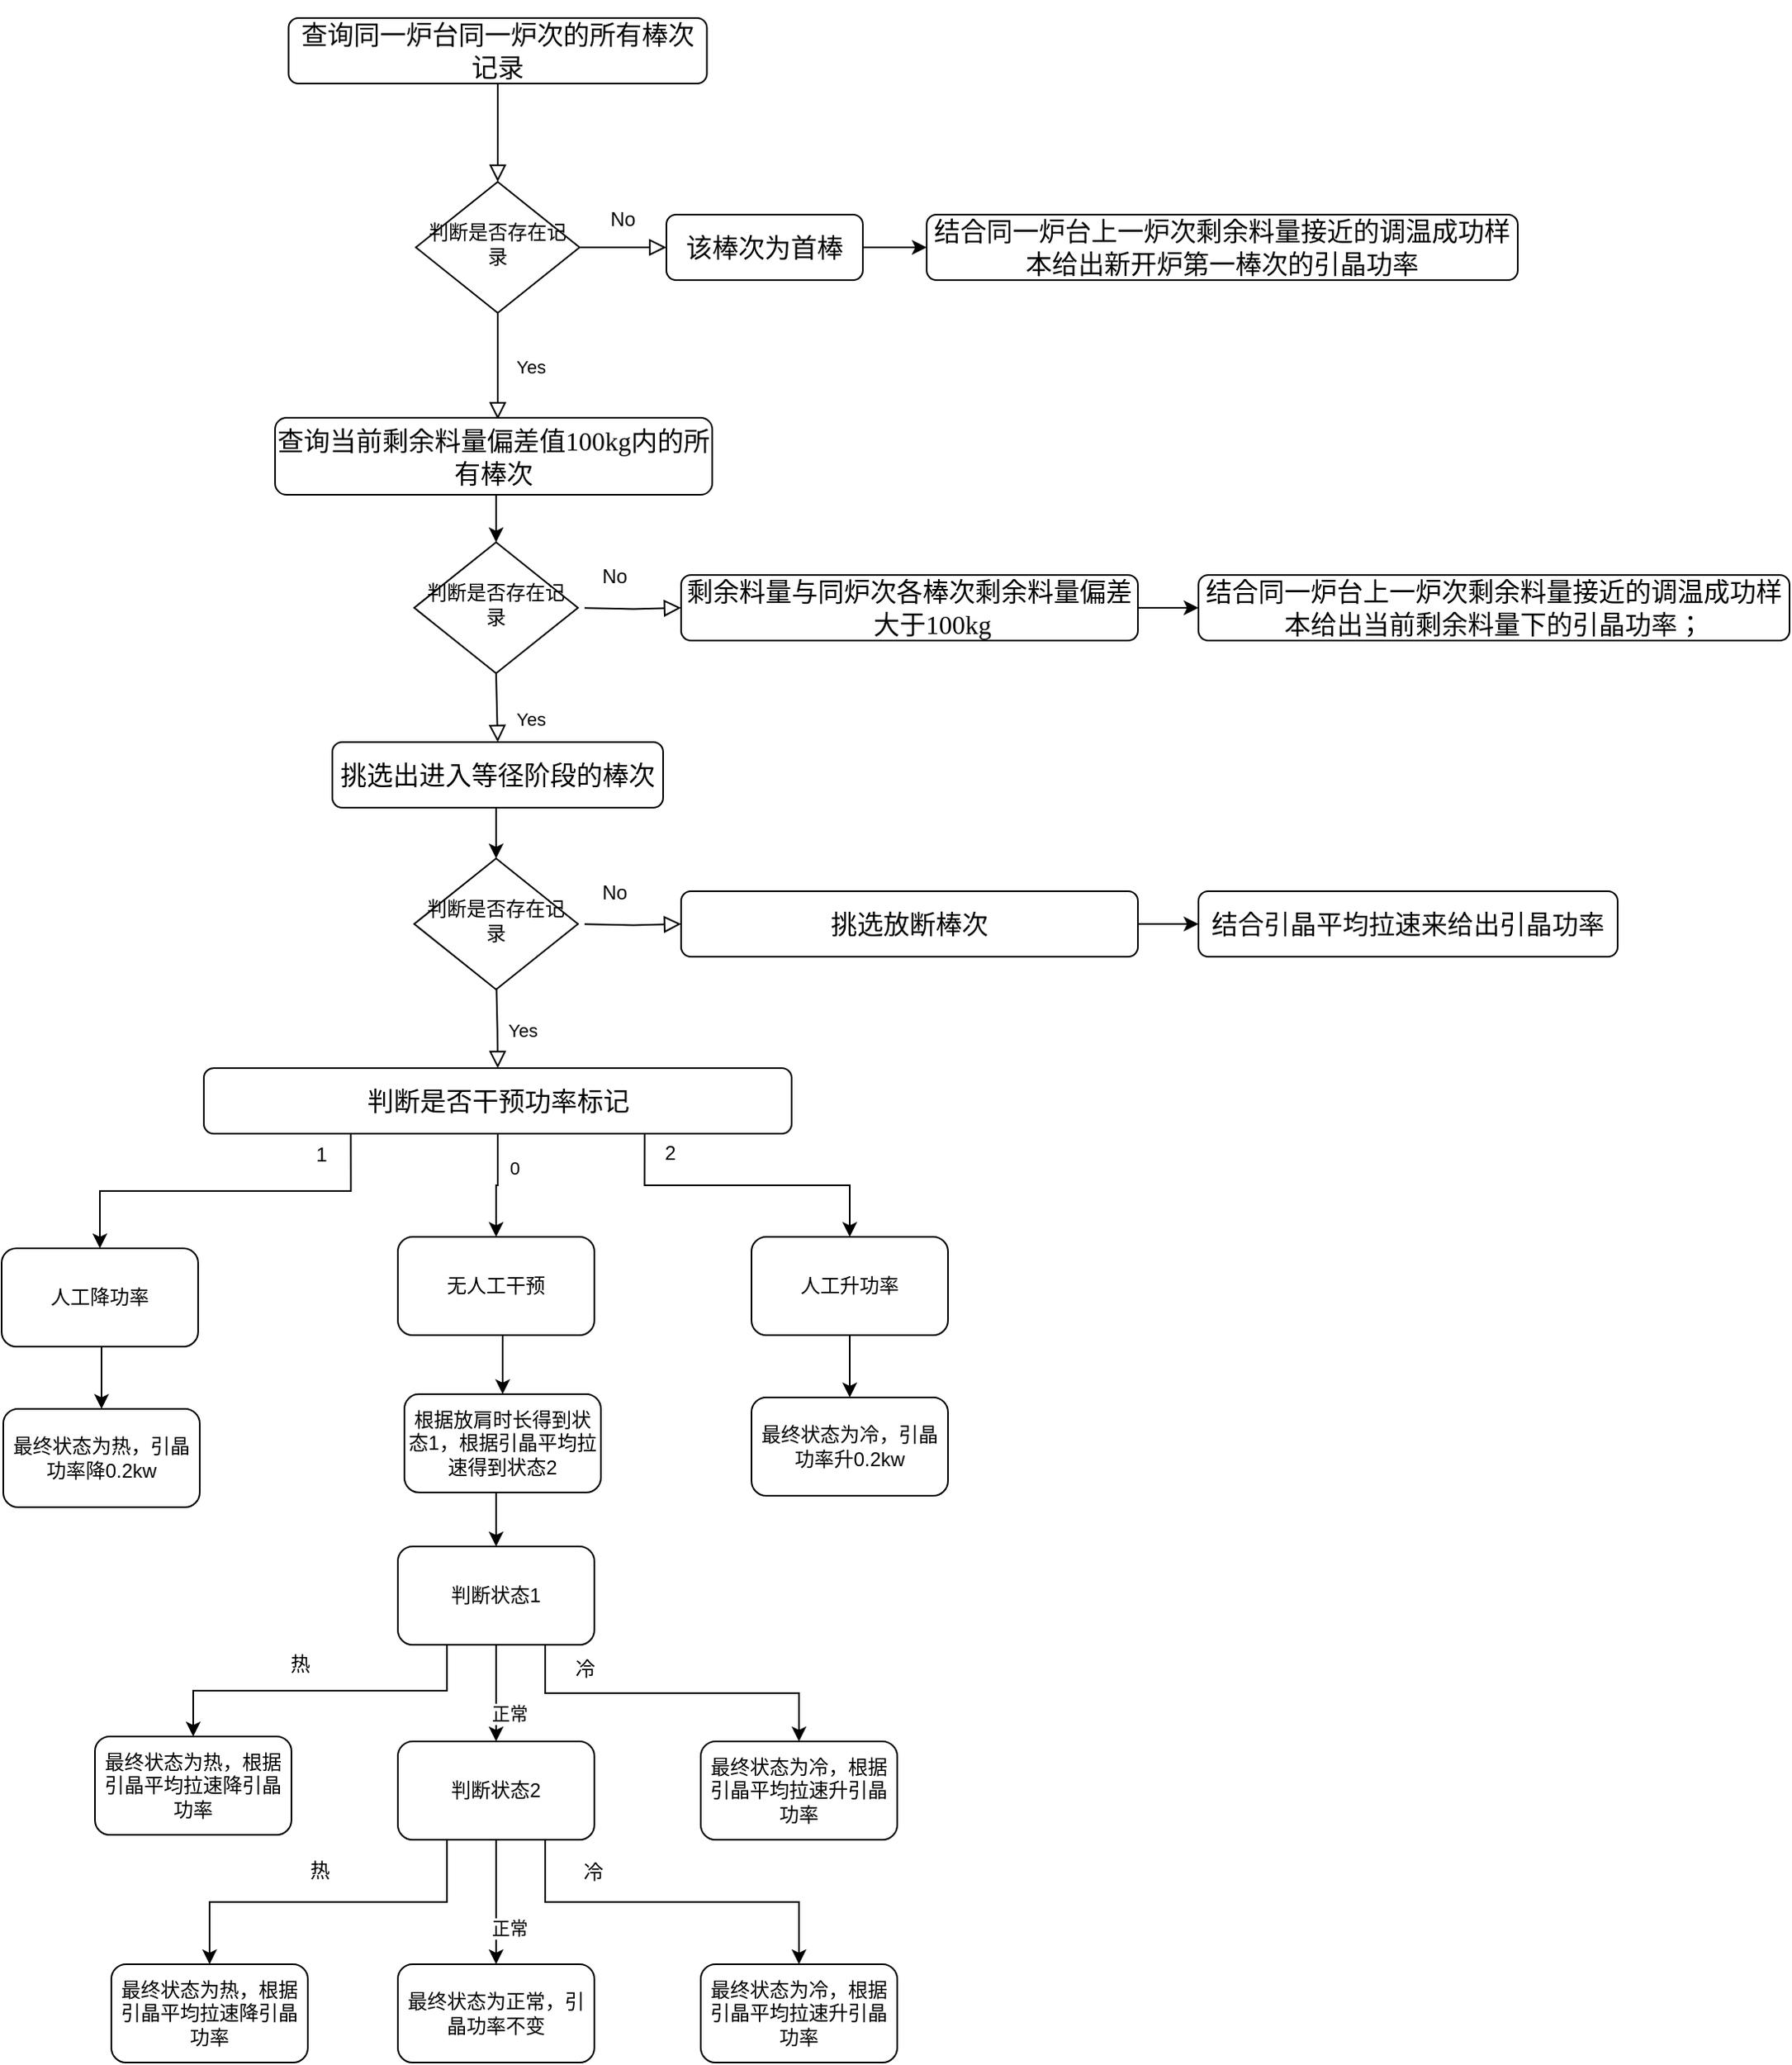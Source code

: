 <mxfile version="24.2.5" type="github">
  <diagram id="C5RBs43oDa-KdzZeNtuy" name="Page-1">
    <mxGraphModel dx="1334" dy="494" grid="0" gridSize="10" guides="1" tooltips="1" connect="1" arrows="1" fold="1" page="0" pageScale="1" pageWidth="827" pageHeight="1169" background="none" math="0" shadow="0">
      <root>
        <mxCell id="WIyWlLk6GJQsqaUBKTNV-0" />
        <mxCell id="WIyWlLk6GJQsqaUBKTNV-1" parent="WIyWlLk6GJQsqaUBKTNV-0" />
        <mxCell id="WIyWlLk6GJQsqaUBKTNV-2" value="" style="rounded=0;html=1;jettySize=auto;orthogonalLoop=1;fontSize=11;endArrow=block;endFill=0;endSize=8;strokeWidth=1;shadow=0;labelBackgroundColor=none;edgeStyle=orthogonalEdgeStyle;" parent="WIyWlLk6GJQsqaUBKTNV-1" source="WIyWlLk6GJQsqaUBKTNV-3" target="WIyWlLk6GJQsqaUBKTNV-6" edge="1">
          <mxGeometry relative="1" as="geometry" />
        </mxCell>
        <mxCell id="WIyWlLk6GJQsqaUBKTNV-3" value="&lt;p class=&quot;MsoNormal&quot;&gt;&lt;span style=&quot;font-family: 宋体; font-size: 12pt;&quot;&gt;查询同一炉台同一炉次的所有棒次记录&lt;/span&gt;&lt;/p&gt;" style="rounded=1;whiteSpace=wrap;html=1;fontSize=12;glass=0;strokeWidth=1;shadow=0;" parent="WIyWlLk6GJQsqaUBKTNV-1" vertex="1">
          <mxGeometry x="92.25" y="70" width="255.5" height="40" as="geometry" />
        </mxCell>
        <mxCell id="WIyWlLk6GJQsqaUBKTNV-4" value="Yes" style="rounded=0;html=1;jettySize=auto;orthogonalLoop=1;fontSize=11;endArrow=block;endFill=0;endSize=8;strokeWidth=1;shadow=0;labelBackgroundColor=none;edgeStyle=orthogonalEdgeStyle;" parent="WIyWlLk6GJQsqaUBKTNV-1" source="WIyWlLk6GJQsqaUBKTNV-6" edge="1">
          <mxGeometry y="20" relative="1" as="geometry">
            <mxPoint as="offset" />
            <mxPoint x="220" y="315" as="targetPoint" />
          </mxGeometry>
        </mxCell>
        <mxCell id="WIyWlLk6GJQsqaUBKTNV-6" value="判断是否存在记录" style="rhombus;whiteSpace=wrap;html=1;shadow=0;fontFamily=Helvetica;fontSize=12;align=center;strokeWidth=1;spacing=6;spacingTop=-4;" parent="WIyWlLk6GJQsqaUBKTNV-1" vertex="1">
          <mxGeometry x="170" y="170" width="100" height="80" as="geometry" />
        </mxCell>
        <mxCell id="WIyWlLk6GJQsqaUBKTNV-8" value="Yes" style="rounded=0;html=1;jettySize=auto;orthogonalLoop=1;fontSize=11;endArrow=block;endFill=0;endSize=8;strokeWidth=1;shadow=0;labelBackgroundColor=none;edgeStyle=orthogonalEdgeStyle;" parent="WIyWlLk6GJQsqaUBKTNV-1" target="WIyWlLk6GJQsqaUBKTNV-11" edge="1">
          <mxGeometry x="0.333" y="20" relative="1" as="geometry">
            <mxPoint as="offset" />
            <mxPoint x="219" y="470" as="sourcePoint" />
          </mxGeometry>
        </mxCell>
        <mxCell id="afuocbFBIYYZ1BMzaNP9-22" style="edgeStyle=orthogonalEdgeStyle;rounded=0;orthogonalLoop=1;jettySize=auto;html=1;exitX=0.5;exitY=1;exitDx=0;exitDy=0;entryX=0.5;entryY=0;entryDx=0;entryDy=0;" edge="1" parent="WIyWlLk6GJQsqaUBKTNV-1" source="WIyWlLk6GJQsqaUBKTNV-11" target="afuocbFBIYYZ1BMzaNP9-16">
          <mxGeometry relative="1" as="geometry" />
        </mxCell>
        <mxCell id="WIyWlLk6GJQsqaUBKTNV-11" value="&lt;p class=&quot;MsoNormal&quot;&gt;&lt;span style=&quot;font-family: 宋体; font-size: 12pt;&quot;&gt;挑选出进入等径阶段的棒次&lt;/span&gt;&lt;/p&gt;" style="rounded=1;whiteSpace=wrap;html=1;fontSize=12;glass=0;strokeWidth=1;shadow=0;" parent="WIyWlLk6GJQsqaUBKTNV-1" vertex="1">
          <mxGeometry x="119" y="512" width="202" height="40" as="geometry" />
        </mxCell>
        <mxCell id="afuocbFBIYYZ1BMzaNP9-2" style="edgeStyle=orthogonalEdgeStyle;rounded=0;orthogonalLoop=1;jettySize=auto;html=1;exitX=1;exitY=0.5;exitDx=0;exitDy=0;entryX=0;entryY=0.5;entryDx=0;entryDy=0;" edge="1" parent="WIyWlLk6GJQsqaUBKTNV-1" source="afuocbFBIYYZ1BMzaNP9-0" target="afuocbFBIYYZ1BMzaNP9-1">
          <mxGeometry relative="1" as="geometry" />
        </mxCell>
        <mxCell id="afuocbFBIYYZ1BMzaNP9-1" value="&lt;p style=&quot;&quot; class=&quot;MsoNormal&quot;&gt;&lt;span style=&quot;font-family: 宋体; font-size: 12pt;&quot;&gt;结合同一炉台上一炉次剩余料量接近的调温成功样本给出新开炉第一棒次的引晶功率&lt;/span&gt;&lt;span style=&quot;font-family: 宋体; font-size: 12pt;&quot;&gt;&lt;/span&gt;&lt;/p&gt;" style="rounded=1;whiteSpace=wrap;html=1;fontSize=12;glass=0;strokeWidth=1;shadow=0;" vertex="1" parent="WIyWlLk6GJQsqaUBKTNV-1">
          <mxGeometry x="482" y="190" width="361" height="40" as="geometry" />
        </mxCell>
        <mxCell id="afuocbFBIYYZ1BMzaNP9-3" value="" style="edgeStyle=orthogonalEdgeStyle;rounded=0;html=1;jettySize=auto;orthogonalLoop=1;fontSize=11;endArrow=block;endFill=0;endSize=8;strokeWidth=1;shadow=0;labelBackgroundColor=none;" edge="1" parent="WIyWlLk6GJQsqaUBKTNV-1" source="WIyWlLk6GJQsqaUBKTNV-6" target="afuocbFBIYYZ1BMzaNP9-0">
          <mxGeometry y="10" relative="1" as="geometry">
            <mxPoint as="offset" />
            <mxPoint x="270" y="210" as="sourcePoint" />
            <mxPoint x="387" y="210" as="targetPoint" />
          </mxGeometry>
        </mxCell>
        <mxCell id="afuocbFBIYYZ1BMzaNP9-0" value="&lt;span style=&quot;font-family: 宋体; font-size: 16px;&quot;&gt;该棒次为首棒&lt;/span&gt;" style="rounded=1;whiteSpace=wrap;html=1;fontSize=12;glass=0;strokeWidth=1;shadow=0;" vertex="1" parent="WIyWlLk6GJQsqaUBKTNV-1">
          <mxGeometry x="323" y="190" width="120" height="40" as="geometry" />
        </mxCell>
        <mxCell id="afuocbFBIYYZ1BMzaNP9-4" value="No" style="text;html=1;align=center;verticalAlign=middle;resizable=0;points=[];autosize=1;strokeColor=none;fillColor=none;" vertex="1" parent="WIyWlLk6GJQsqaUBKTNV-1">
          <mxGeometry x="279" y="180" width="33" height="26" as="geometry" />
        </mxCell>
        <mxCell id="afuocbFBIYYZ1BMzaNP9-10" style="edgeStyle=orthogonalEdgeStyle;rounded=0;orthogonalLoop=1;jettySize=auto;html=1;exitX=0.5;exitY=1;exitDx=0;exitDy=0;entryX=0.5;entryY=0;entryDx=0;entryDy=0;" edge="1" parent="WIyWlLk6GJQsqaUBKTNV-1" source="afuocbFBIYYZ1BMzaNP9-6" target="afuocbFBIYYZ1BMzaNP9-7">
          <mxGeometry relative="1" as="geometry" />
        </mxCell>
        <mxCell id="afuocbFBIYYZ1BMzaNP9-6" value="&lt;span style=&quot;text-align: left; font-family: 宋体;&quot;&gt;&lt;font style=&quot;font-size: 16px;&quot; face=&quot;宋体&quot;&gt;查询当前剩余料量偏差值100kg内的所有棒次&lt;/font&gt;&lt;/span&gt;" style="rounded=1;whiteSpace=wrap;html=1;fontSize=12;glass=0;strokeWidth=1;shadow=0;" vertex="1" parent="WIyWlLk6GJQsqaUBKTNV-1">
          <mxGeometry x="84" y="314" width="267" height="47" as="geometry" />
        </mxCell>
        <mxCell id="afuocbFBIYYZ1BMzaNP9-7" value="判断是否存在记录" style="rhombus;whiteSpace=wrap;html=1;shadow=0;fontFamily=Helvetica;fontSize=12;align=center;strokeWidth=1;spacing=6;spacingTop=-4;" vertex="1" parent="WIyWlLk6GJQsqaUBKTNV-1">
          <mxGeometry x="169" y="390" width="100" height="80" as="geometry" />
        </mxCell>
        <mxCell id="afuocbFBIYYZ1BMzaNP9-11" value="" style="edgeStyle=orthogonalEdgeStyle;rounded=0;html=1;jettySize=auto;orthogonalLoop=1;fontSize=11;endArrow=block;endFill=0;endSize=8;strokeWidth=1;shadow=0;labelBackgroundColor=none;" edge="1" parent="WIyWlLk6GJQsqaUBKTNV-1" target="afuocbFBIYYZ1BMzaNP9-12">
          <mxGeometry x="-0.462" y="-4" relative="1" as="geometry">
            <mxPoint as="offset" />
            <mxPoint x="273" y="430.17" as="sourcePoint" />
          </mxGeometry>
        </mxCell>
        <mxCell id="afuocbFBIYYZ1BMzaNP9-14" style="edgeStyle=orthogonalEdgeStyle;rounded=0;orthogonalLoop=1;jettySize=auto;html=1;exitX=1;exitY=0.5;exitDx=0;exitDy=0;" edge="1" parent="WIyWlLk6GJQsqaUBKTNV-1" source="afuocbFBIYYZ1BMzaNP9-12" target="afuocbFBIYYZ1BMzaNP9-13">
          <mxGeometry relative="1" as="geometry" />
        </mxCell>
        <mxCell id="afuocbFBIYYZ1BMzaNP9-12" value="&lt;p style=&quot;margin-left: 21pt; text-indent: -21pt;&quot; class=&quot;MsoNormal&quot;&gt;&lt;span style=&quot;font-family: 宋体; font-size: 12pt;&quot;&gt;&lt;font face=&quot;宋体&quot;&gt;剩余料量与同炉次各棒次剩余料量偏差大于100kg&lt;/font&gt;&lt;/span&gt;&lt;span style=&quot;font-family: 宋体; font-size: 12pt;&quot;&gt;&lt;/span&gt;&lt;/p&gt;" style="rounded=1;whiteSpace=wrap;html=1;fontSize=12;glass=0;strokeWidth=1;shadow=0;" vertex="1" parent="WIyWlLk6GJQsqaUBKTNV-1">
          <mxGeometry x="332" y="410" width="279" height="40" as="geometry" />
        </mxCell>
        <mxCell id="afuocbFBIYYZ1BMzaNP9-13" value="&lt;p class=&quot;MsoNormal&quot;&gt;&lt;span style=&quot;font-family: 宋体; font-size: 12pt;&quot;&gt;结合同一炉台上一炉次剩余料量接近的调温成功样本给出当前剩余料量下的引晶功率；&lt;/span&gt;&lt;/p&gt;" style="rounded=1;whiteSpace=wrap;html=1;fontSize=12;glass=0;strokeWidth=1;shadow=0;" vertex="1" parent="WIyWlLk6GJQsqaUBKTNV-1">
          <mxGeometry x="648" y="410" width="361" height="40" as="geometry" />
        </mxCell>
        <mxCell id="afuocbFBIYYZ1BMzaNP9-15" value="No" style="text;html=1;align=center;verticalAlign=middle;resizable=0;points=[];autosize=1;strokeColor=none;fillColor=none;" vertex="1" parent="WIyWlLk6GJQsqaUBKTNV-1">
          <mxGeometry x="274" y="398" width="33" height="26" as="geometry" />
        </mxCell>
        <mxCell id="afuocbFBIYYZ1BMzaNP9-16" value="判断是否存在记录" style="rhombus;whiteSpace=wrap;html=1;shadow=0;fontFamily=Helvetica;fontSize=12;align=center;strokeWidth=1;spacing=6;spacingTop=-4;" vertex="1" parent="WIyWlLk6GJQsqaUBKTNV-1">
          <mxGeometry x="169" y="583" width="100" height="80" as="geometry" />
        </mxCell>
        <mxCell id="afuocbFBIYYZ1BMzaNP9-17" value="" style="edgeStyle=orthogonalEdgeStyle;rounded=0;html=1;jettySize=auto;orthogonalLoop=1;fontSize=11;endArrow=block;endFill=0;endSize=8;strokeWidth=1;shadow=0;labelBackgroundColor=none;" edge="1" parent="WIyWlLk6GJQsqaUBKTNV-1" target="afuocbFBIYYZ1BMzaNP9-19">
          <mxGeometry x="-0.462" y="-4" relative="1" as="geometry">
            <mxPoint as="offset" />
            <mxPoint x="273" y="623.17" as="sourcePoint" />
          </mxGeometry>
        </mxCell>
        <mxCell id="afuocbFBIYYZ1BMzaNP9-18" style="edgeStyle=orthogonalEdgeStyle;rounded=0;orthogonalLoop=1;jettySize=auto;html=1;exitX=1;exitY=0.5;exitDx=0;exitDy=0;" edge="1" parent="WIyWlLk6GJQsqaUBKTNV-1" source="afuocbFBIYYZ1BMzaNP9-19" target="afuocbFBIYYZ1BMzaNP9-20">
          <mxGeometry relative="1" as="geometry" />
        </mxCell>
        <mxCell id="afuocbFBIYYZ1BMzaNP9-19" value="&lt;span style=&quot;font-family: 宋体; font-size: 16px;&quot;&gt;挑选放断棒次&lt;/span&gt;" style="rounded=1;whiteSpace=wrap;html=1;fontSize=12;glass=0;strokeWidth=1;shadow=0;" vertex="1" parent="WIyWlLk6GJQsqaUBKTNV-1">
          <mxGeometry x="332" y="603" width="279" height="40" as="geometry" />
        </mxCell>
        <mxCell id="afuocbFBIYYZ1BMzaNP9-20" value="&lt;p style=&quot;mso-pagination:widow-orphan;text-align:left;&quot; class=&quot;MsoNormal&quot;&gt;&lt;span style=&quot;font-family: 宋体; font-size: 12pt;&quot;&gt;结合引晶平均拉速来给出&lt;/span&gt;&lt;span style=&quot;font-family: 宋体; font-size: 12pt;&quot;&gt;引晶功率&lt;/span&gt;&lt;span style=&quot;font-family: 宋体; font-size: 12pt;&quot;&gt;&lt;/span&gt;&lt;/p&gt;" style="rounded=1;whiteSpace=wrap;html=1;fontSize=12;glass=0;strokeWidth=1;shadow=0;" vertex="1" parent="WIyWlLk6GJQsqaUBKTNV-1">
          <mxGeometry x="648" y="603" width="256" height="40" as="geometry" />
        </mxCell>
        <mxCell id="afuocbFBIYYZ1BMzaNP9-21" value="No" style="text;html=1;align=center;verticalAlign=middle;resizable=0;points=[];autosize=1;strokeColor=none;fillColor=none;" vertex="1" parent="WIyWlLk6GJQsqaUBKTNV-1">
          <mxGeometry x="274" y="591" width="33" height="26" as="geometry" />
        </mxCell>
        <mxCell id="afuocbFBIYYZ1BMzaNP9-38" style="edgeStyle=orthogonalEdgeStyle;rounded=0;orthogonalLoop=1;jettySize=auto;html=1;exitX=0.75;exitY=1;exitDx=0;exitDy=0;entryX=0.5;entryY=0;entryDx=0;entryDy=0;" edge="1" parent="WIyWlLk6GJQsqaUBKTNV-1" source="afuocbFBIYYZ1BMzaNP9-26" target="afuocbFBIYYZ1BMzaNP9-34">
          <mxGeometry relative="1" as="geometry" />
        </mxCell>
        <mxCell id="afuocbFBIYYZ1BMzaNP9-101" style="edgeStyle=orthogonalEdgeStyle;rounded=0;orthogonalLoop=1;jettySize=auto;html=1;exitX=0.5;exitY=1;exitDx=0;exitDy=0;entryX=0.5;entryY=0;entryDx=0;entryDy=0;" edge="1" parent="WIyWlLk6GJQsqaUBKTNV-1" source="afuocbFBIYYZ1BMzaNP9-26" target="afuocbFBIYYZ1BMzaNP9-32">
          <mxGeometry relative="1" as="geometry" />
        </mxCell>
        <mxCell id="afuocbFBIYYZ1BMzaNP9-103" value="0" style="edgeLabel;html=1;align=center;verticalAlign=middle;resizable=0;points=[];" vertex="1" connectable="0" parent="afuocbFBIYYZ1BMzaNP9-101">
          <mxGeometry x="-0.347" y="10" relative="1" as="geometry">
            <mxPoint as="offset" />
          </mxGeometry>
        </mxCell>
        <mxCell id="afuocbFBIYYZ1BMzaNP9-102" style="edgeStyle=orthogonalEdgeStyle;rounded=0;orthogonalLoop=1;jettySize=auto;html=1;exitX=0.25;exitY=1;exitDx=0;exitDy=0;entryX=0.5;entryY=0;entryDx=0;entryDy=0;" edge="1" parent="WIyWlLk6GJQsqaUBKTNV-1" source="afuocbFBIYYZ1BMzaNP9-26" target="afuocbFBIYYZ1BMzaNP9-75">
          <mxGeometry relative="1" as="geometry" />
        </mxCell>
        <mxCell id="afuocbFBIYYZ1BMzaNP9-26" value="&lt;p class=&quot;MsoNormal&quot;&gt;&lt;span style=&quot;font-family: 宋体; font-size: 12pt;&quot;&gt;判断是否干预功率标记&lt;/span&gt;&lt;/p&gt;" style="rounded=1;whiteSpace=wrap;html=1;fontSize=12;glass=0;strokeWidth=1;shadow=0;" vertex="1" parent="WIyWlLk6GJQsqaUBKTNV-1">
          <mxGeometry x="40.5" y="711" width="359" height="40" as="geometry" />
        </mxCell>
        <mxCell id="afuocbFBIYYZ1BMzaNP9-27" value="Yes" style="rounded=0;html=1;jettySize=auto;orthogonalLoop=1;fontSize=11;endArrow=block;endFill=0;endSize=8;strokeWidth=1;shadow=0;labelBackgroundColor=none;edgeStyle=orthogonalEdgeStyle;" edge="1" parent="WIyWlLk6GJQsqaUBKTNV-1">
          <mxGeometry x="0.035" y="15" relative="1" as="geometry">
            <mxPoint x="-1" as="offset" />
            <mxPoint x="219.25" y="663" as="sourcePoint" />
            <mxPoint x="220" y="711" as="targetPoint" />
          </mxGeometry>
        </mxCell>
        <mxCell id="afuocbFBIYYZ1BMzaNP9-50" style="edgeStyle=orthogonalEdgeStyle;rounded=0;orthogonalLoop=1;jettySize=auto;html=1;exitX=0.5;exitY=1;exitDx=0;exitDy=0;entryX=0.5;entryY=0;entryDx=0;entryDy=0;" edge="1" parent="WIyWlLk6GJQsqaUBKTNV-1" source="afuocbFBIYYZ1BMzaNP9-32" target="afuocbFBIYYZ1BMzaNP9-46">
          <mxGeometry relative="1" as="geometry" />
        </mxCell>
        <mxCell id="afuocbFBIYYZ1BMzaNP9-32" value="无人工干预" style="rounded=1;whiteSpace=wrap;html=1;" vertex="1" parent="WIyWlLk6GJQsqaUBKTNV-1">
          <mxGeometry x="159" y="814" width="120" height="60" as="geometry" />
        </mxCell>
        <mxCell id="afuocbFBIYYZ1BMzaNP9-43" style="edgeStyle=orthogonalEdgeStyle;rounded=0;orthogonalLoop=1;jettySize=auto;html=1;exitX=0.5;exitY=1;exitDx=0;exitDy=0;entryX=0.5;entryY=0;entryDx=0;entryDy=0;" edge="1" parent="WIyWlLk6GJQsqaUBKTNV-1" source="afuocbFBIYYZ1BMzaNP9-34" target="afuocbFBIYYZ1BMzaNP9-42">
          <mxGeometry relative="1" as="geometry" />
        </mxCell>
        <mxCell id="afuocbFBIYYZ1BMzaNP9-34" value="人工升功率" style="rounded=1;whiteSpace=wrap;html=1;" vertex="1" parent="WIyWlLk6GJQsqaUBKTNV-1">
          <mxGeometry x="375" y="814" width="120" height="60" as="geometry" />
        </mxCell>
        <mxCell id="afuocbFBIYYZ1BMzaNP9-39" value="1" style="text;html=1;align=center;verticalAlign=middle;resizable=0;points=[];autosize=1;strokeColor=none;fillColor=none;" vertex="1" parent="WIyWlLk6GJQsqaUBKTNV-1">
          <mxGeometry x="99" y="751" width="25" height="26" as="geometry" />
        </mxCell>
        <mxCell id="afuocbFBIYYZ1BMzaNP9-41" value="2" style="text;html=1;align=center;verticalAlign=middle;resizable=0;points=[];autosize=1;strokeColor=none;fillColor=none;" vertex="1" parent="WIyWlLk6GJQsqaUBKTNV-1">
          <mxGeometry x="312" y="750" width="25" height="26" as="geometry" />
        </mxCell>
        <mxCell id="afuocbFBIYYZ1BMzaNP9-42" value="最终状态为冷，引晶功率升0.2kw" style="rounded=1;whiteSpace=wrap;html=1;" vertex="1" parent="WIyWlLk6GJQsqaUBKTNV-1">
          <mxGeometry x="375" y="912" width="120" height="60" as="geometry" />
        </mxCell>
        <mxCell id="afuocbFBIYYZ1BMzaNP9-51" style="edgeStyle=orthogonalEdgeStyle;rounded=0;orthogonalLoop=1;jettySize=auto;html=1;exitX=0.5;exitY=1;exitDx=0;exitDy=0;entryX=0.5;entryY=0;entryDx=0;entryDy=0;" edge="1" parent="WIyWlLk6GJQsqaUBKTNV-1" source="afuocbFBIYYZ1BMzaNP9-46">
          <mxGeometry relative="1" as="geometry">
            <mxPoint x="219" y="1003" as="targetPoint" />
          </mxGeometry>
        </mxCell>
        <mxCell id="afuocbFBIYYZ1BMzaNP9-46" value="根据放肩时长得到状态1，根据引晶平均拉速得到状态2" style="rounded=1;whiteSpace=wrap;html=1;" vertex="1" parent="WIyWlLk6GJQsqaUBKTNV-1">
          <mxGeometry x="163" y="910" width="120" height="60" as="geometry" />
        </mxCell>
        <mxCell id="afuocbFBIYYZ1BMzaNP9-58" style="edgeStyle=orthogonalEdgeStyle;rounded=0;orthogonalLoop=1;jettySize=auto;html=1;exitX=0.5;exitY=1;exitDx=0;exitDy=0;" edge="1" parent="WIyWlLk6GJQsqaUBKTNV-1" source="afuocbFBIYYZ1BMzaNP9-54" target="afuocbFBIYYZ1BMzaNP9-56">
          <mxGeometry relative="1" as="geometry" />
        </mxCell>
        <mxCell id="afuocbFBIYYZ1BMzaNP9-62" value="正常" style="edgeLabel;html=1;align=center;verticalAlign=middle;resizable=0;points=[];" vertex="1" connectable="0" parent="afuocbFBIYYZ1BMzaNP9-58">
          <mxGeometry x="0.417" y="8" relative="1" as="geometry">
            <mxPoint as="offset" />
          </mxGeometry>
        </mxCell>
        <mxCell id="afuocbFBIYYZ1BMzaNP9-59" style="edgeStyle=orthogonalEdgeStyle;rounded=0;orthogonalLoop=1;jettySize=auto;html=1;exitX=0.25;exitY=1;exitDx=0;exitDy=0;entryX=0.5;entryY=0;entryDx=0;entryDy=0;" edge="1" parent="WIyWlLk6GJQsqaUBKTNV-1" source="afuocbFBIYYZ1BMzaNP9-54" target="afuocbFBIYYZ1BMzaNP9-55">
          <mxGeometry relative="1" as="geometry" />
        </mxCell>
        <mxCell id="afuocbFBIYYZ1BMzaNP9-60" style="edgeStyle=orthogonalEdgeStyle;rounded=0;orthogonalLoop=1;jettySize=auto;html=1;exitX=0.75;exitY=1;exitDx=0;exitDy=0;entryX=0.5;entryY=0;entryDx=0;entryDy=0;" edge="1" parent="WIyWlLk6GJQsqaUBKTNV-1" source="afuocbFBIYYZ1BMzaNP9-54" target="afuocbFBIYYZ1BMzaNP9-57">
          <mxGeometry relative="1" as="geometry" />
        </mxCell>
        <mxCell id="afuocbFBIYYZ1BMzaNP9-54" value="判断状态1" style="rounded=1;whiteSpace=wrap;html=1;" vertex="1" parent="WIyWlLk6GJQsqaUBKTNV-1">
          <mxGeometry x="159" y="1003" width="120" height="60" as="geometry" />
        </mxCell>
        <mxCell id="afuocbFBIYYZ1BMzaNP9-55" value="最终状态为热，根据引晶平均拉速降引晶功率" style="rounded=1;whiteSpace=wrap;html=1;" vertex="1" parent="WIyWlLk6GJQsqaUBKTNV-1">
          <mxGeometry x="-26" y="1119" width="120" height="60" as="geometry" />
        </mxCell>
        <mxCell id="afuocbFBIYYZ1BMzaNP9-67" style="edgeStyle=orthogonalEdgeStyle;rounded=0;orthogonalLoop=1;jettySize=auto;html=1;exitX=0.5;exitY=1;exitDx=0;exitDy=0;entryX=0.5;entryY=0;entryDx=0;entryDy=0;" edge="1" parent="WIyWlLk6GJQsqaUBKTNV-1" source="afuocbFBIYYZ1BMzaNP9-56" target="afuocbFBIYYZ1BMzaNP9-64">
          <mxGeometry relative="1" as="geometry" />
        </mxCell>
        <mxCell id="afuocbFBIYYZ1BMzaNP9-71" value="正常" style="edgeLabel;html=1;align=center;verticalAlign=middle;resizable=0;points=[];" vertex="1" connectable="0" parent="afuocbFBIYYZ1BMzaNP9-67">
          <mxGeometry x="0.404" y="8" relative="1" as="geometry">
            <mxPoint as="offset" />
          </mxGeometry>
        </mxCell>
        <mxCell id="afuocbFBIYYZ1BMzaNP9-68" style="edgeStyle=orthogonalEdgeStyle;rounded=0;orthogonalLoop=1;jettySize=auto;html=1;exitX=0.25;exitY=1;exitDx=0;exitDy=0;entryX=0.5;entryY=0;entryDx=0;entryDy=0;" edge="1" parent="WIyWlLk6GJQsqaUBKTNV-1" source="afuocbFBIYYZ1BMzaNP9-56" target="afuocbFBIYYZ1BMzaNP9-65">
          <mxGeometry relative="1" as="geometry" />
        </mxCell>
        <mxCell id="afuocbFBIYYZ1BMzaNP9-69" style="edgeStyle=orthogonalEdgeStyle;rounded=0;orthogonalLoop=1;jettySize=auto;html=1;exitX=0.75;exitY=1;exitDx=0;exitDy=0;entryX=0.5;entryY=0;entryDx=0;entryDy=0;" edge="1" parent="WIyWlLk6GJQsqaUBKTNV-1" source="afuocbFBIYYZ1BMzaNP9-56" target="afuocbFBIYYZ1BMzaNP9-66">
          <mxGeometry relative="1" as="geometry" />
        </mxCell>
        <mxCell id="afuocbFBIYYZ1BMzaNP9-56" value="判断状态2" style="rounded=1;whiteSpace=wrap;html=1;" vertex="1" parent="WIyWlLk6GJQsqaUBKTNV-1">
          <mxGeometry x="159" y="1122" width="120" height="60" as="geometry" />
        </mxCell>
        <mxCell id="afuocbFBIYYZ1BMzaNP9-57" value="最终状态为冷，根据引晶平均拉速升引晶功率" style="rounded=1;whiteSpace=wrap;html=1;" vertex="1" parent="WIyWlLk6GJQsqaUBKTNV-1">
          <mxGeometry x="344" y="1122" width="120" height="60" as="geometry" />
        </mxCell>
        <mxCell id="afuocbFBIYYZ1BMzaNP9-61" value="热" style="text;html=1;align=center;verticalAlign=middle;resizable=0;points=[];autosize=1;strokeColor=none;fillColor=none;" vertex="1" parent="WIyWlLk6GJQsqaUBKTNV-1">
          <mxGeometry x="84" y="1062" width="30" height="26" as="geometry" />
        </mxCell>
        <mxCell id="afuocbFBIYYZ1BMzaNP9-63" value="冷" style="text;html=1;align=center;verticalAlign=middle;resizable=0;points=[];autosize=1;strokeColor=none;fillColor=none;" vertex="1" parent="WIyWlLk6GJQsqaUBKTNV-1">
          <mxGeometry x="258" y="1065" width="30" height="26" as="geometry" />
        </mxCell>
        <mxCell id="afuocbFBIYYZ1BMzaNP9-64" value="最终状态为正常，引晶功率不变" style="rounded=1;whiteSpace=wrap;html=1;" vertex="1" parent="WIyWlLk6GJQsqaUBKTNV-1">
          <mxGeometry x="159" y="1258" width="120" height="60" as="geometry" />
        </mxCell>
        <mxCell id="afuocbFBIYYZ1BMzaNP9-65" value="最终状态为热，根据引晶平均拉速降引晶功率" style="rounded=1;whiteSpace=wrap;html=1;" vertex="1" parent="WIyWlLk6GJQsqaUBKTNV-1">
          <mxGeometry x="-16" y="1258" width="120" height="60" as="geometry" />
        </mxCell>
        <mxCell id="afuocbFBIYYZ1BMzaNP9-66" value="最终状态为冷，根据引晶平均拉速升引晶功率" style="rounded=1;whiteSpace=wrap;html=1;" vertex="1" parent="WIyWlLk6GJQsqaUBKTNV-1">
          <mxGeometry x="344" y="1258" width="120" height="60" as="geometry" />
        </mxCell>
        <mxCell id="afuocbFBIYYZ1BMzaNP9-70" value="热" style="text;html=1;align=center;verticalAlign=middle;resizable=0;points=[];autosize=1;strokeColor=none;fillColor=none;" vertex="1" parent="WIyWlLk6GJQsqaUBKTNV-1">
          <mxGeometry x="96" y="1188" width="30" height="26" as="geometry" />
        </mxCell>
        <mxCell id="afuocbFBIYYZ1BMzaNP9-72" value="冷" style="text;html=1;align=center;verticalAlign=middle;resizable=0;points=[];autosize=1;strokeColor=none;fillColor=none;" vertex="1" parent="WIyWlLk6GJQsqaUBKTNV-1">
          <mxGeometry x="263" y="1189" width="30" height="26" as="geometry" />
        </mxCell>
        <mxCell id="afuocbFBIYYZ1BMzaNP9-75" value="人工降功率" style="rounded=1;whiteSpace=wrap;html=1;" vertex="1" parent="WIyWlLk6GJQsqaUBKTNV-1">
          <mxGeometry x="-83" y="821" width="120" height="60" as="geometry" />
        </mxCell>
        <mxCell id="afuocbFBIYYZ1BMzaNP9-76" style="edgeStyle=orthogonalEdgeStyle;rounded=0;orthogonalLoop=1;jettySize=auto;html=1;exitX=0.5;exitY=1;exitDx=0;exitDy=0;entryX=0.5;entryY=0;entryDx=0;entryDy=0;" edge="1" parent="WIyWlLk6GJQsqaUBKTNV-1" target="afuocbFBIYYZ1BMzaNP9-77">
          <mxGeometry relative="1" as="geometry">
            <mxPoint x="-22" y="881" as="sourcePoint" />
          </mxGeometry>
        </mxCell>
        <mxCell id="afuocbFBIYYZ1BMzaNP9-77" value="最终状态为热，引晶功率降0.2kw" style="rounded=1;whiteSpace=wrap;html=1;" vertex="1" parent="WIyWlLk6GJQsqaUBKTNV-1">
          <mxGeometry x="-82" y="919" width="120" height="60" as="geometry" />
        </mxCell>
      </root>
    </mxGraphModel>
  </diagram>
</mxfile>
